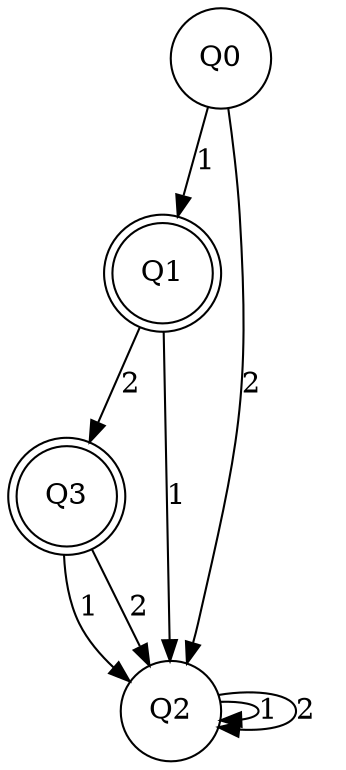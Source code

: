 digraph re_dfa {
Q1 [shape=doublecircle];
Q0 [shape=circle];
Q3 [shape=doublecircle];
Q2 [shape=circle];
Q1 -> Q2  [label=1];
Q1 -> Q3  [label=2];
Q0 -> Q1  [label=1];
Q0 -> Q2  [label=2];
Q3 -> Q2  [label=1];
Q3 -> Q2  [label=2];
Q2 -> Q2  [label=1];
Q2 -> Q2  [label=2];
}
